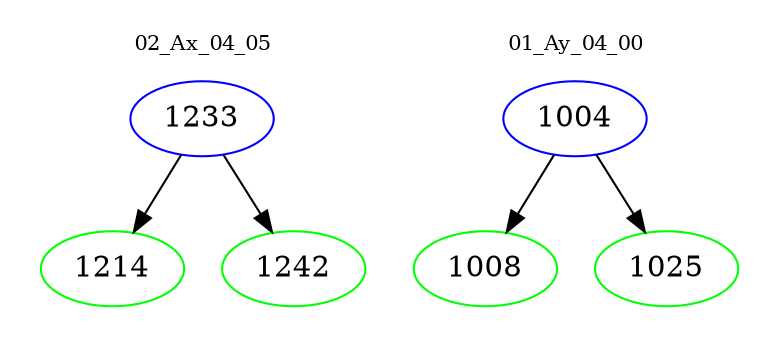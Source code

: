 digraph{
subgraph cluster_0 {
color = white
label = "02_Ax_04_05";
fontsize=10;
T0_1233 [label="1233", color="blue"]
T0_1233 -> T0_1214 [color="black"]
T0_1214 [label="1214", color="green"]
T0_1233 -> T0_1242 [color="black"]
T0_1242 [label="1242", color="green"]
}
subgraph cluster_1 {
color = white
label = "01_Ay_04_00";
fontsize=10;
T1_1004 [label="1004", color="blue"]
T1_1004 -> T1_1008 [color="black"]
T1_1008 [label="1008", color="green"]
T1_1004 -> T1_1025 [color="black"]
T1_1025 [label="1025", color="green"]
}
}
